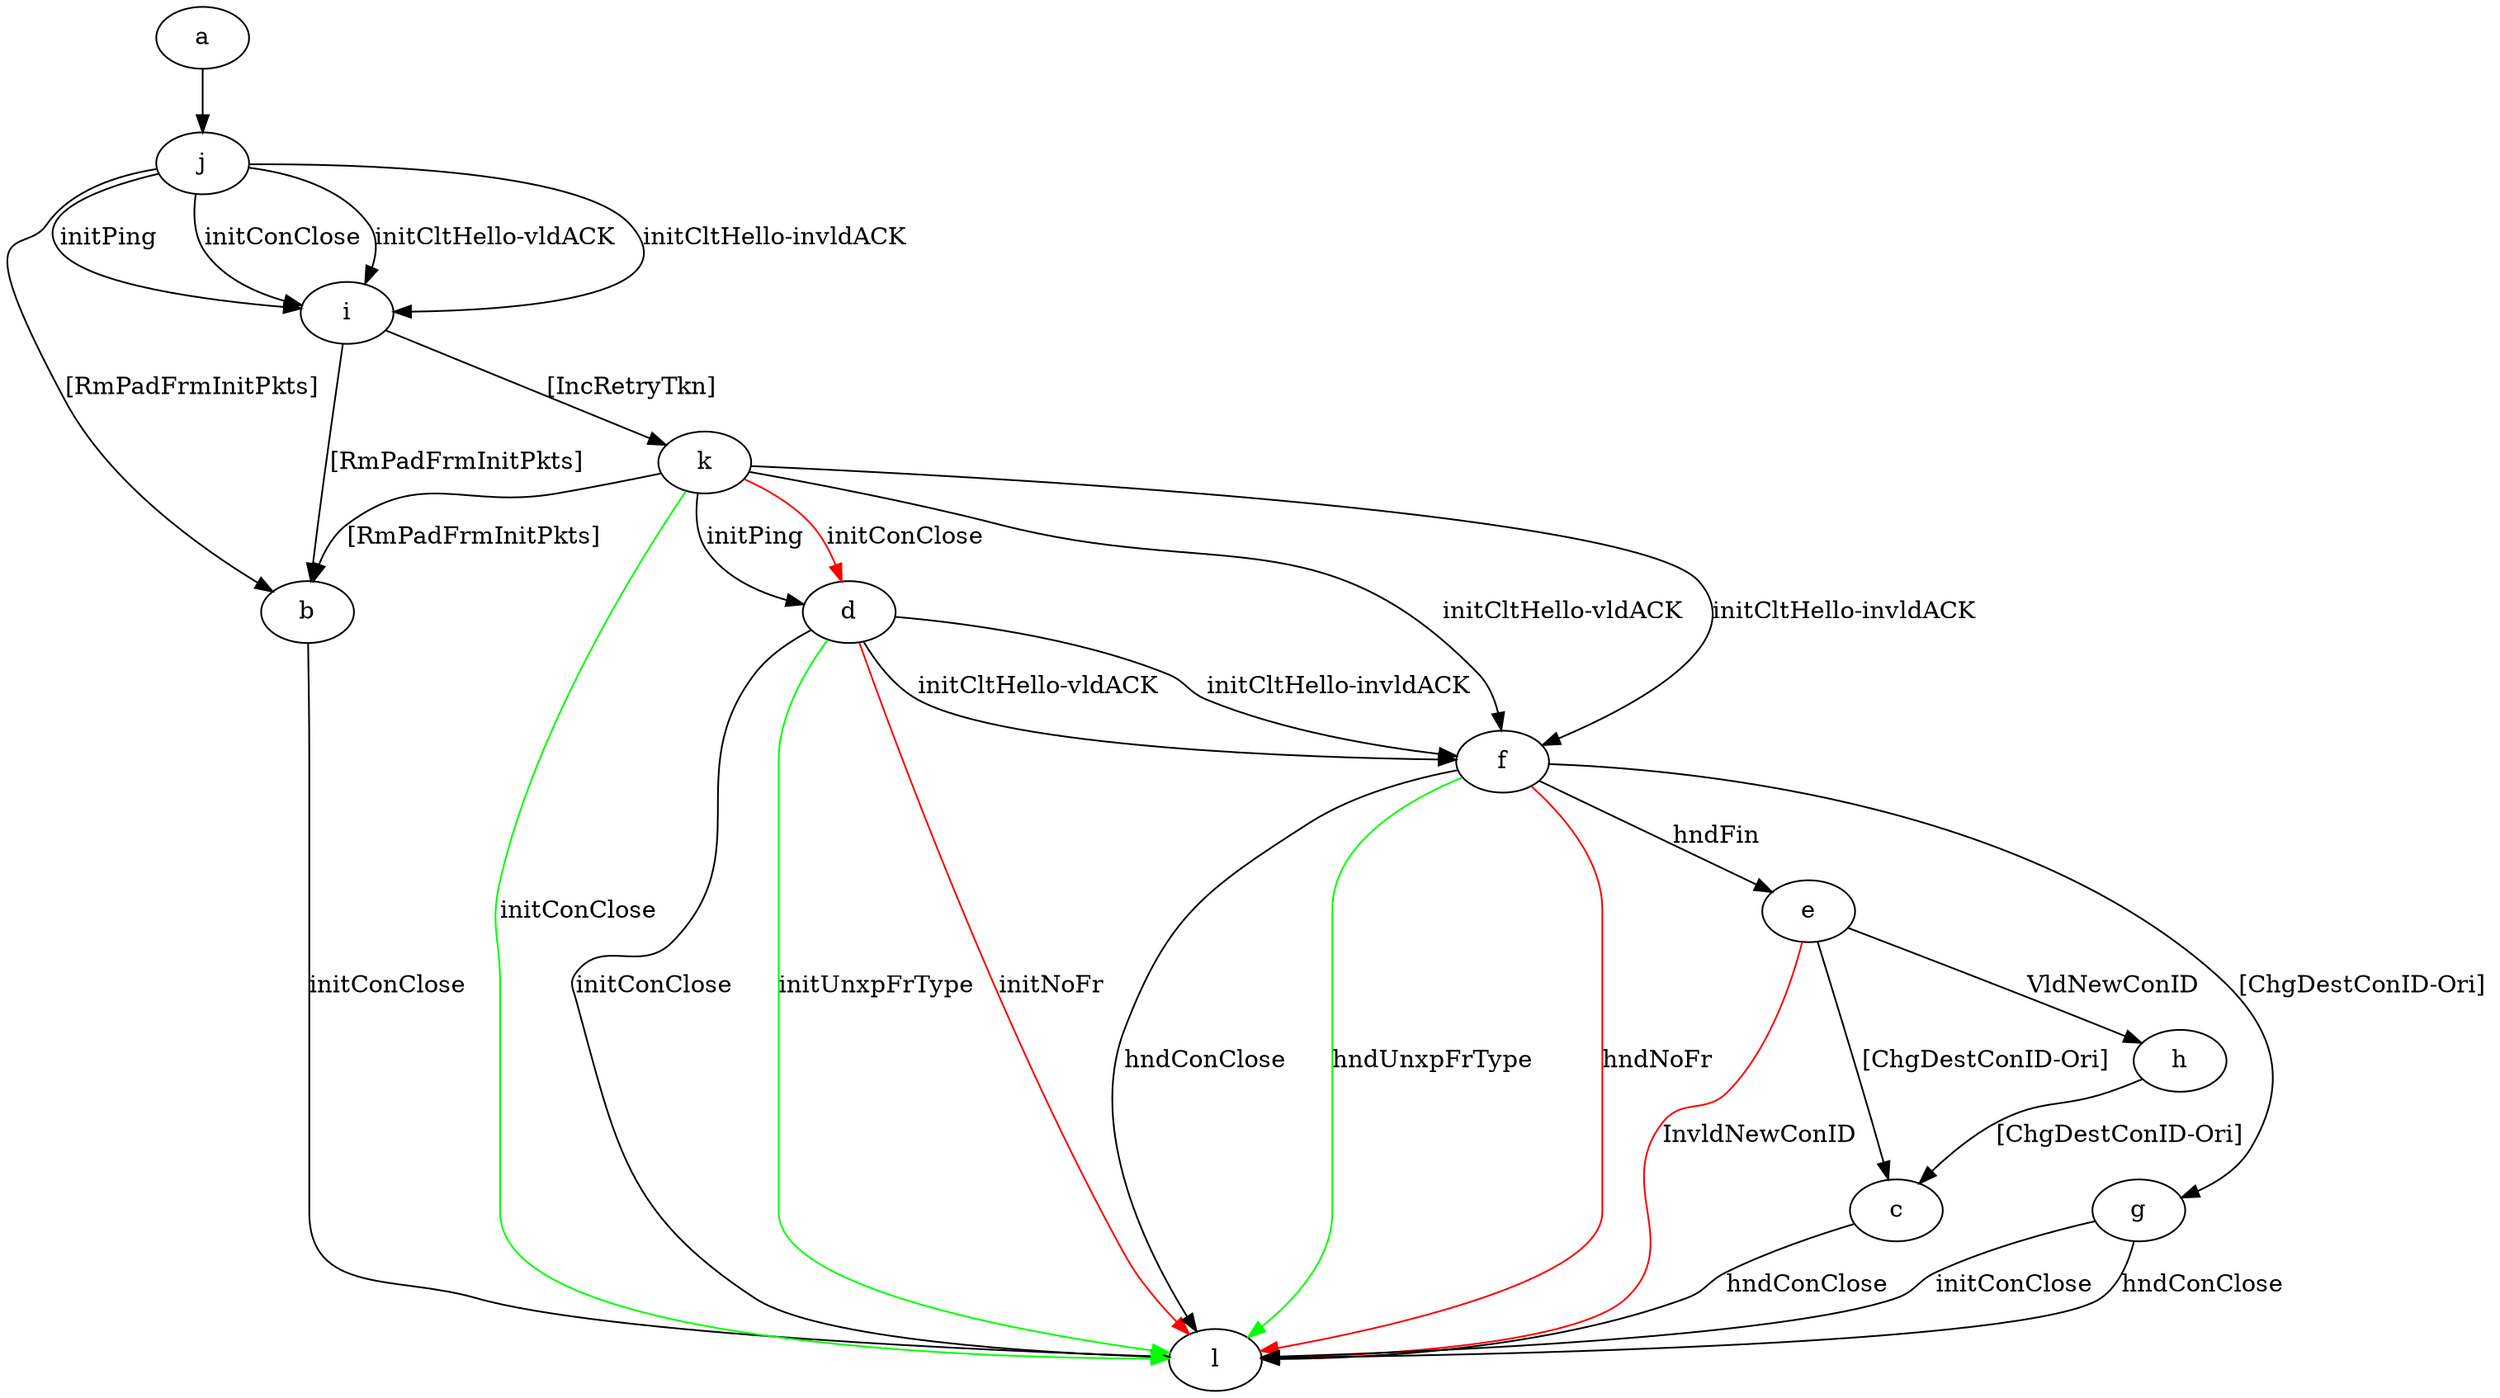 digraph "" {
	a -> j	[key=0];
	b -> l	[key=0,
		label="initConClose "];
	c -> l	[key=0,
		label="hndConClose "];
	d -> f	[key=0,
		label="initCltHello-vldACK "];
	d -> f	[key=1,
		label="initCltHello-invldACK "];
	d -> l	[key=0,
		label="initConClose "];
	d -> l	[key=1,
		color=green,
		label="initUnxpFrType "];
	d -> l	[key=2,
		color=red,
		label="initNoFr "];
	e -> c	[key=0,
		label="[ChgDestConID-Ori] "];
	e -> h	[key=0,
		label="VldNewConID "];
	e -> l	[key=0,
		color=red,
		label="InvldNewConID "];
	f -> e	[key=0,
		label="hndFin "];
	f -> g	[key=0,
		label="[ChgDestConID-Ori] "];
	f -> l	[key=0,
		label="hndConClose "];
	f -> l	[key=1,
		color=green,
		label="hndUnxpFrType "];
	f -> l	[key=2,
		color=red,
		label="hndNoFr "];
	g -> l	[key=0,
		label="initConClose "];
	g -> l	[key=1,
		label="hndConClose "];
	h -> c	[key=0,
		label="[ChgDestConID-Ori] "];
	i -> b	[key=0,
		label="[RmPadFrmInitPkts] "];
	i -> k	[key=0,
		label="[IncRetryTkn] "];
	j -> b	[key=0,
		label="[RmPadFrmInitPkts] "];
	j -> i	[key=0,
		label="initPing "];
	j -> i	[key=1,
		label="initConClose "];
	j -> i	[key=2,
		label="initCltHello-vldACK "];
	j -> i	[key=3,
		label="initCltHello-invldACK "];
	k -> b	[key=0,
		label="[RmPadFrmInitPkts] "];
	k -> d	[key=0,
		label="initPing "];
	k -> d	[key=1,
		color=red,
		label="initConClose "];
	k -> f	[key=0,
		label="initCltHello-vldACK "];
	k -> f	[key=1,
		label="initCltHello-invldACK "];
	k -> l	[key=0,
		color=green,
		label="initConClose "];
}
